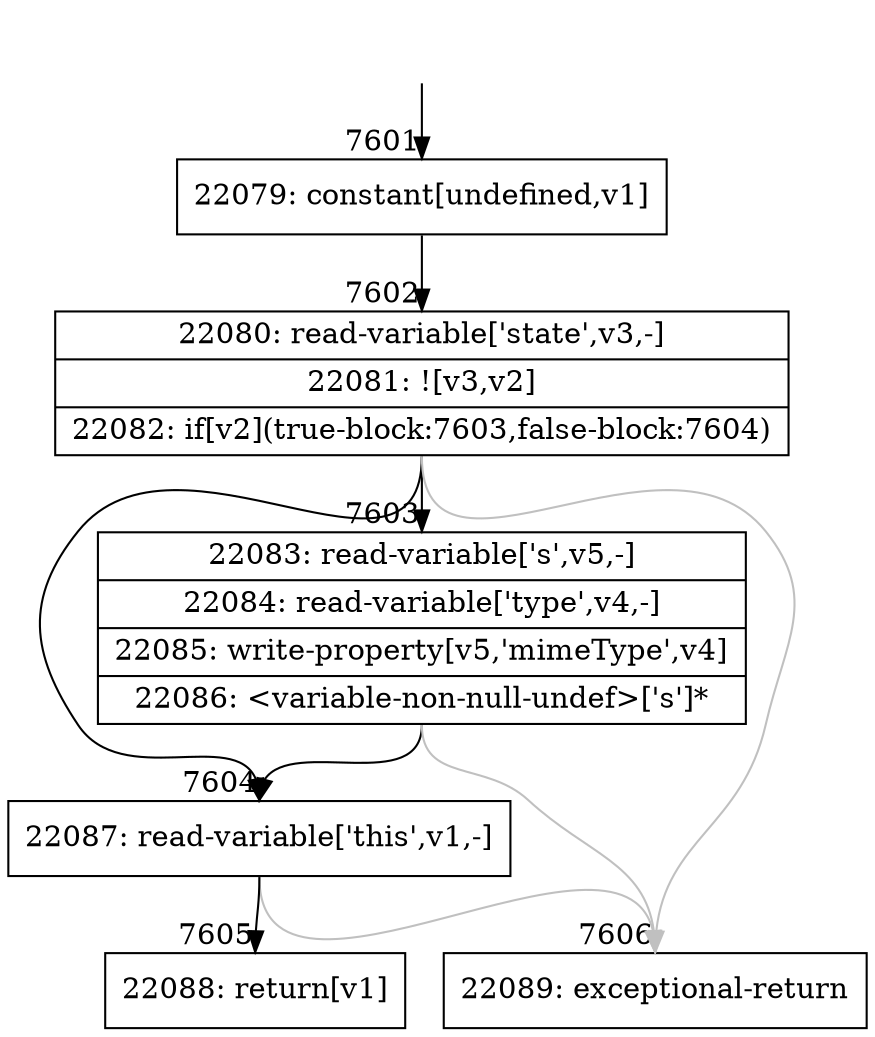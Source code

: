 digraph {
rankdir="TD"
BB_entry485[shape=none,label=""];
BB_entry485 -> BB7601 [tailport=s, headport=n, headlabel="    7601"]
BB7601 [shape=record label="{22079: constant[undefined,v1]}" ] 
BB7601 -> BB7602 [tailport=s, headport=n, headlabel="      7602"]
BB7602 [shape=record label="{22080: read-variable['state',v3,-]|22081: ![v3,v2]|22082: if[v2](true-block:7603,false-block:7604)}" ] 
BB7602 -> BB7603 [tailport=s, headport=n, headlabel="      7603"]
BB7602 -> BB7604 [tailport=s, headport=n, headlabel="      7604"]
BB7602 -> BB7606 [tailport=s, headport=n, color=gray, headlabel="      7606"]
BB7603 [shape=record label="{22083: read-variable['s',v5,-]|22084: read-variable['type',v4,-]|22085: write-property[v5,'mimeType',v4]|22086: \<variable-non-null-undef\>['s']*}" ] 
BB7603 -> BB7604 [tailport=s, headport=n]
BB7603 -> BB7606 [tailport=s, headport=n, color=gray]
BB7604 [shape=record label="{22087: read-variable['this',v1,-]}" ] 
BB7604 -> BB7605 [tailport=s, headport=n, headlabel="      7605"]
BB7604 -> BB7606 [tailport=s, headport=n, color=gray]
BB7605 [shape=record label="{22088: return[v1]}" ] 
BB7606 [shape=record label="{22089: exceptional-return}" ] 
}
